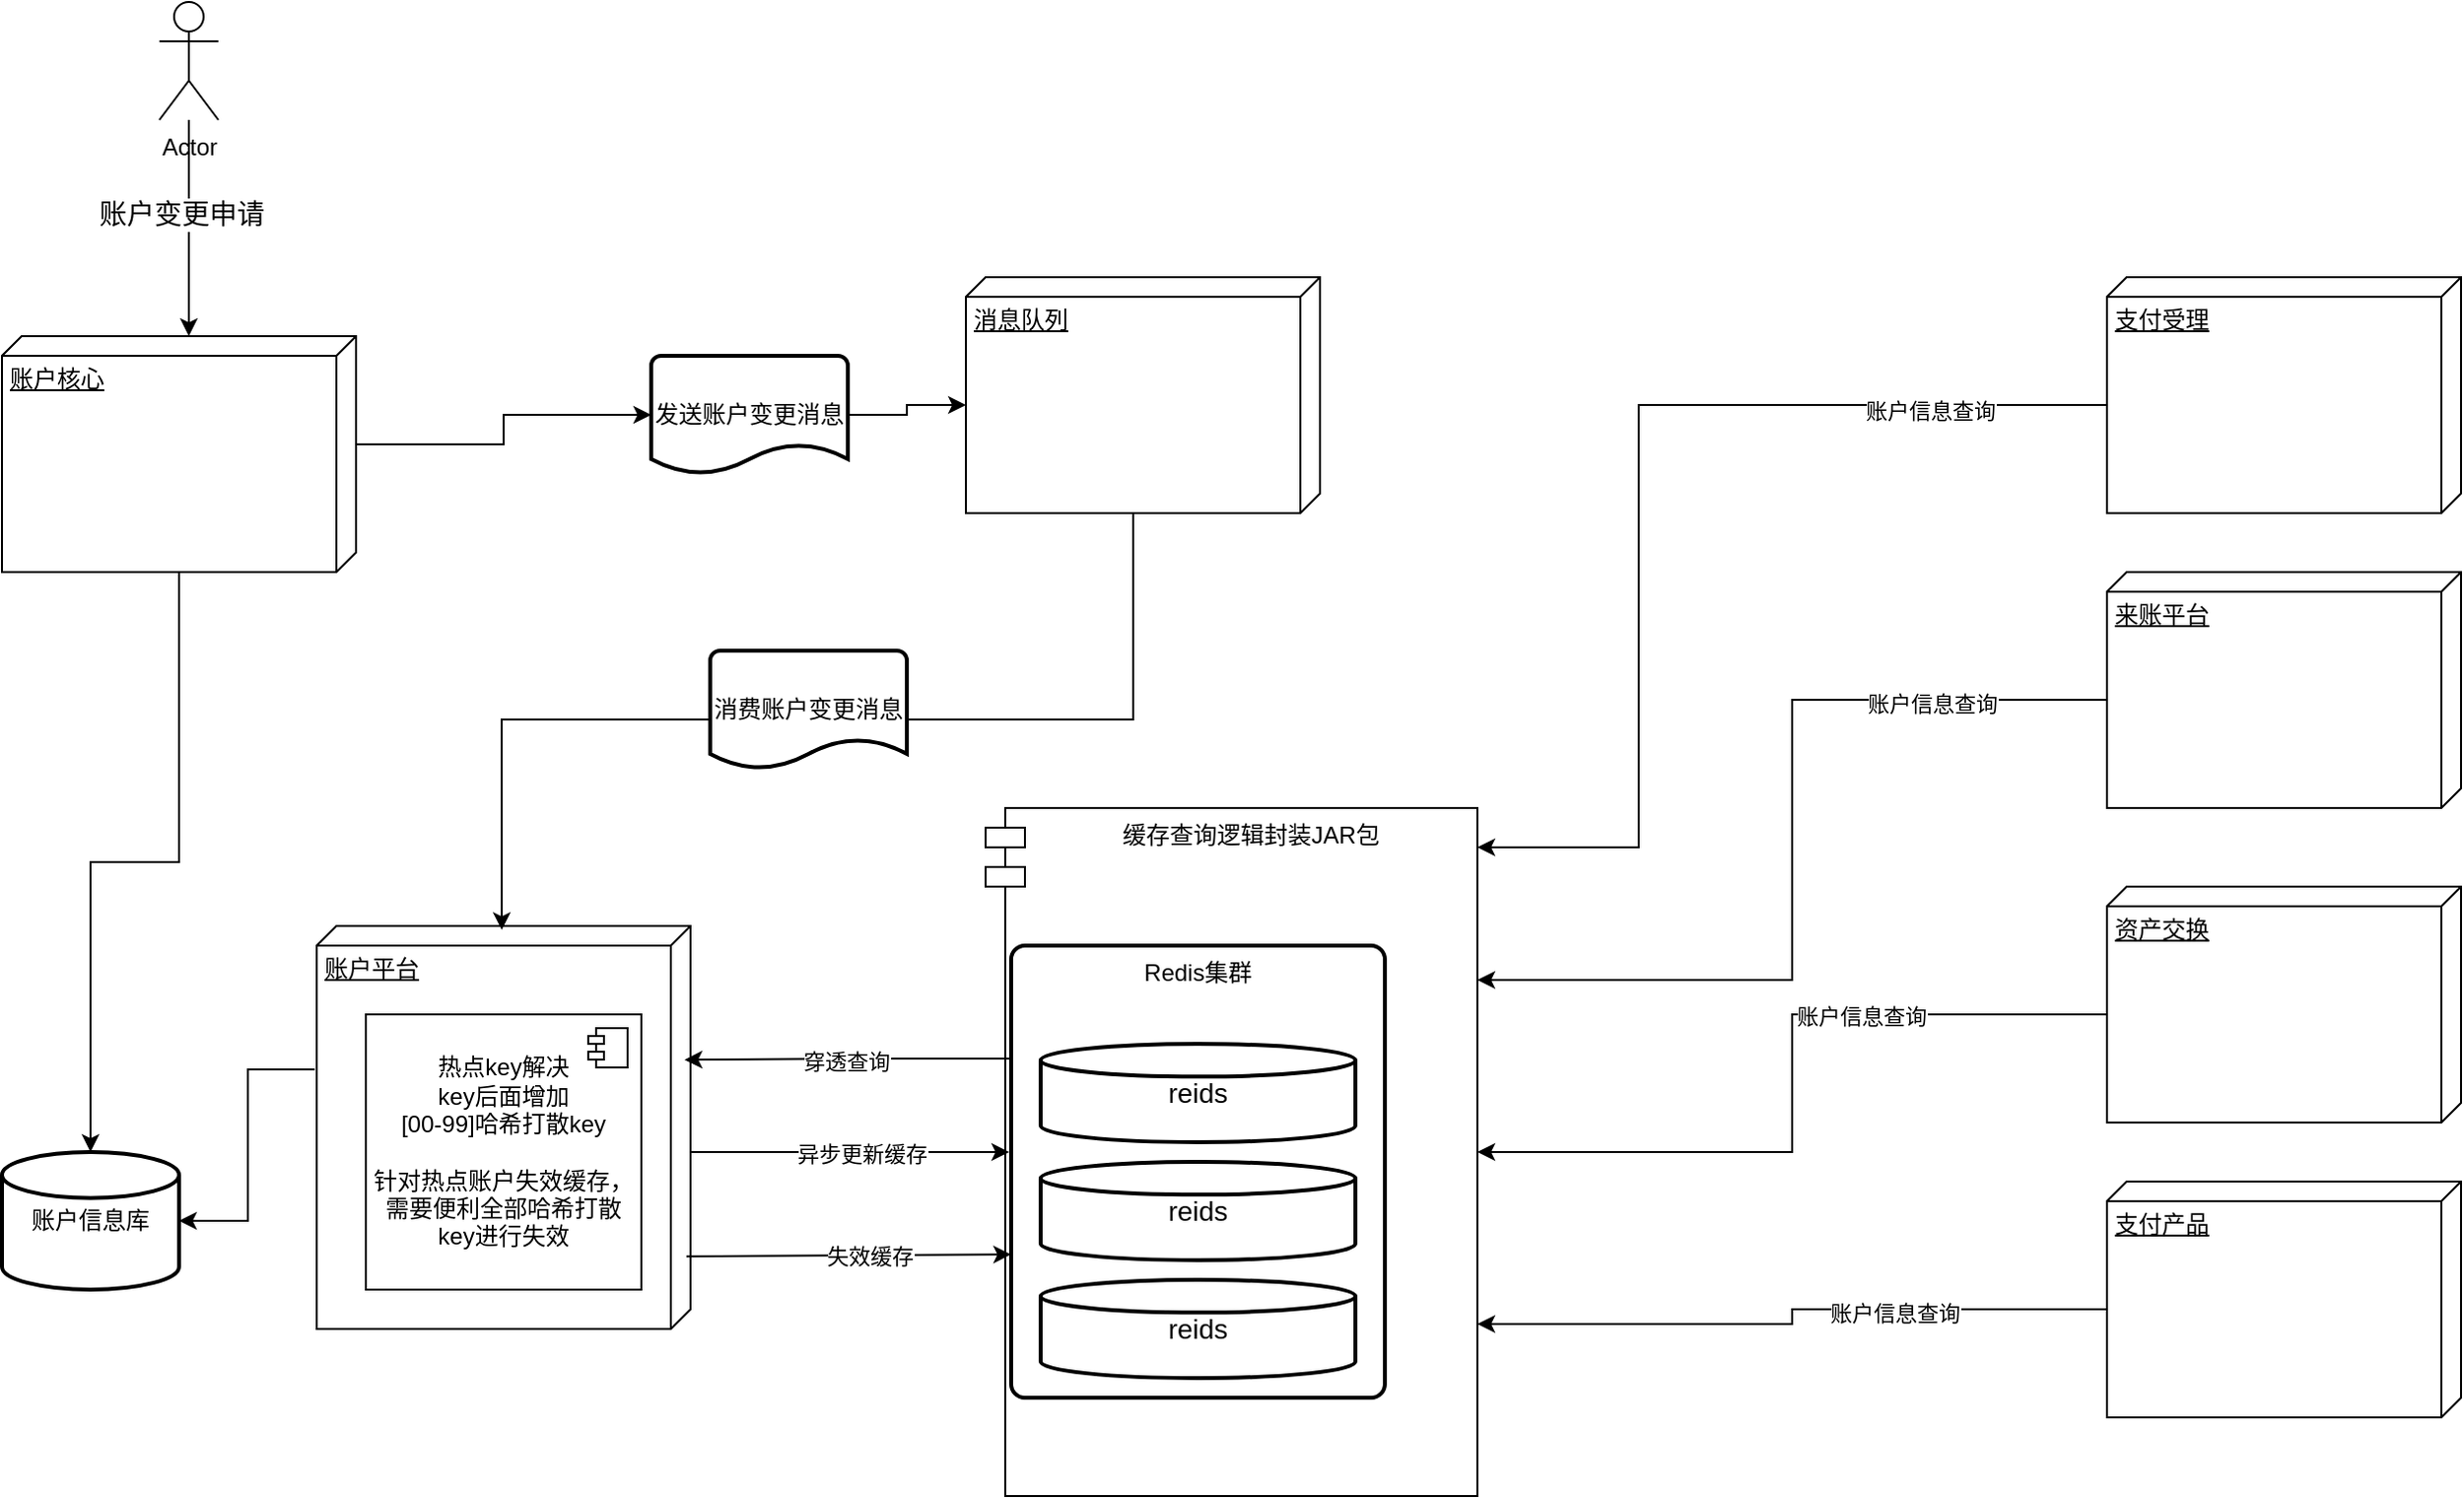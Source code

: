 <mxfile version="25.0.1">
  <diagram name="第 1 页" id="fGxXC-Ezc5tjqpJ_ki4P">
    <mxGraphModel dx="2074" dy="1026" grid="1" gridSize="10" guides="1" tooltips="1" connect="1" arrows="1" fold="1" page="1" pageScale="1" pageWidth="827" pageHeight="1169" math="0" shadow="0">
      <root>
        <mxCell id="0" />
        <mxCell id="1" parent="0" />
        <mxCell id="No4xfbKJUnxh-b8goav9-51" value="缓存查询逻辑封装JAR包" style="shape=module;align=left;spacingLeft=20;align=center;verticalAlign=top;whiteSpace=wrap;html=1;" vertex="1" parent="1">
          <mxGeometry x="520" y="430" width="250" height="350" as="geometry" />
        </mxCell>
        <mxCell id="No4xfbKJUnxh-b8goav9-8" value="Redis集群" style="rounded=1;whiteSpace=wrap;html=1;absoluteArcSize=1;arcSize=14;strokeWidth=2;align=center;horizontal=1;verticalAlign=top;" vertex="1" parent="1">
          <mxGeometry x="532.98" y="500" width="190" height="230" as="geometry" />
        </mxCell>
        <mxCell id="No4xfbKJUnxh-b8goav9-3" value="&lt;font style=&quot;font-size: 14px;&quot;&gt;reids&lt;/font&gt;" style="strokeWidth=2;html=1;shape=mxgraph.flowchart.database;whiteSpace=wrap;" vertex="1" parent="1">
          <mxGeometry x="547.98" y="550" width="160" height="50" as="geometry" />
        </mxCell>
        <mxCell id="No4xfbKJUnxh-b8goav9-4" value="&lt;font style=&quot;font-size: 14px;&quot;&gt;reids&lt;/font&gt;" style="strokeWidth=2;html=1;shape=mxgraph.flowchart.database;whiteSpace=wrap;" vertex="1" parent="1">
          <mxGeometry x="547.98" y="610" width="160" height="50" as="geometry" />
        </mxCell>
        <mxCell id="No4xfbKJUnxh-b8goav9-5" value="&lt;font style=&quot;font-size: 14px;&quot;&gt;reids&lt;/font&gt;" style="strokeWidth=2;html=1;shape=mxgraph.flowchart.database;whiteSpace=wrap;" vertex="1" parent="1">
          <mxGeometry x="547.98" y="670" width="160" height="50" as="geometry" />
        </mxCell>
        <mxCell id="No4xfbKJUnxh-b8goav9-6" value="账户平台" style="verticalAlign=top;align=left;spacingTop=8;spacingLeft=2;spacingRight=12;shape=cube;size=10;direction=south;fontStyle=4;html=1;whiteSpace=wrap;" vertex="1" parent="1">
          <mxGeometry x="180" y="490" width="190" height="205" as="geometry" />
        </mxCell>
        <mxCell id="No4xfbKJUnxh-b8goav9-7" value="" style="endArrow=classic;html=1;rounded=0;exitX=0.371;exitY=-0.016;exitDx=0;exitDy=0;exitPerimeter=0;" edge="1" parent="1">
          <mxGeometry width="50" height="50" relative="1" as="geometry">
            <mxPoint x="370.0" y="605.005" as="sourcePoint" />
            <mxPoint x="532" y="605" as="targetPoint" />
          </mxGeometry>
        </mxCell>
        <mxCell id="No4xfbKJUnxh-b8goav9-9" value="异步更新缓存" style="edgeLabel;html=1;align=center;verticalAlign=middle;resizable=0;points=[];" vertex="1" connectable="0" parent="No4xfbKJUnxh-b8goav9-7">
          <mxGeometry x="0.067" y="-1" relative="1" as="geometry">
            <mxPoint as="offset" />
          </mxGeometry>
        </mxCell>
        <mxCell id="No4xfbKJUnxh-b8goav9-10" value="" style="endArrow=classic;html=1;rounded=0;entryX=0;entryY=0.683;entryDx=0;entryDy=0;entryPerimeter=0;exitX=0.82;exitY=0.011;exitDx=0;exitDy=0;exitPerimeter=0;" edge="1" parent="1" source="No4xfbKJUnxh-b8goav9-6" target="No4xfbKJUnxh-b8goav9-8">
          <mxGeometry width="50" height="50" relative="1" as="geometry">
            <mxPoint x="370" y="647" as="sourcePoint" />
            <mxPoint x="480" y="780" as="targetPoint" />
            <Array as="points" />
          </mxGeometry>
        </mxCell>
        <mxCell id="No4xfbKJUnxh-b8goav9-11" value="失效缓存" style="edgeLabel;html=1;align=center;verticalAlign=middle;resizable=0;points=[];" vertex="1" connectable="0" parent="No4xfbKJUnxh-b8goav9-10">
          <mxGeometry x="0.121" relative="1" as="geometry">
            <mxPoint as="offset" />
          </mxGeometry>
        </mxCell>
        <mxCell id="No4xfbKJUnxh-b8goav9-13" value="账户核心" style="verticalAlign=top;align=left;spacingTop=8;spacingLeft=2;spacingRight=12;shape=cube;size=10;direction=south;fontStyle=4;html=1;whiteSpace=wrap;" vertex="1" parent="1">
          <mxGeometry x="20" y="190" width="180" height="120" as="geometry" />
        </mxCell>
        <mxCell id="No4xfbKJUnxh-b8goav9-16" value="账户信息库" style="strokeWidth=2;html=1;shape=mxgraph.flowchart.database;whiteSpace=wrap;" vertex="1" parent="1">
          <mxGeometry x="20" y="605" width="90" height="70" as="geometry" />
        </mxCell>
        <mxCell id="No4xfbKJUnxh-b8goav9-17" style="edgeStyle=orthogonalEdgeStyle;rounded=0;orthogonalLoop=1;jettySize=auto;html=1;entryX=0.5;entryY=0;entryDx=0;entryDy=0;entryPerimeter=0;" edge="1" parent="1" source="No4xfbKJUnxh-b8goav9-13" target="No4xfbKJUnxh-b8goav9-16">
          <mxGeometry relative="1" as="geometry" />
        </mxCell>
        <mxCell id="No4xfbKJUnxh-b8goav9-18" style="edgeStyle=orthogonalEdgeStyle;rounded=0;orthogonalLoop=1;jettySize=auto;html=1;exitX=0.356;exitY=1.005;exitDx=0;exitDy=0;exitPerimeter=0;entryX=1;entryY=0.5;entryDx=0;entryDy=0;entryPerimeter=0;" edge="1" parent="1" source="No4xfbKJUnxh-b8goav9-6" target="No4xfbKJUnxh-b8goav9-16">
          <mxGeometry relative="1" as="geometry" />
        </mxCell>
        <mxCell id="No4xfbKJUnxh-b8goav9-19" value="Actor" style="shape=umlActor;verticalLabelPosition=bottom;verticalAlign=top;html=1;" vertex="1" parent="1">
          <mxGeometry x="100" y="20" width="30" height="60" as="geometry" />
        </mxCell>
        <mxCell id="No4xfbKJUnxh-b8goav9-20" style="edgeStyle=orthogonalEdgeStyle;rounded=0;orthogonalLoop=1;jettySize=auto;html=1;entryX=0;entryY=0;entryDx=0;entryDy=85;entryPerimeter=0;" edge="1" parent="1" source="No4xfbKJUnxh-b8goav9-19" target="No4xfbKJUnxh-b8goav9-13">
          <mxGeometry relative="1" as="geometry" />
        </mxCell>
        <mxCell id="No4xfbKJUnxh-b8goav9-21" value="&lt;font style=&quot;font-size: 14px;&quot;&gt;账户变更申请&lt;/font&gt;" style="edgeLabel;html=1;align=center;verticalAlign=middle;resizable=0;points=[];" vertex="1" connectable="0" parent="No4xfbKJUnxh-b8goav9-20">
          <mxGeometry x="-0.138" y="-4" relative="1" as="geometry">
            <mxPoint as="offset" />
          </mxGeometry>
        </mxCell>
        <mxCell id="No4xfbKJUnxh-b8goav9-23" value="发送账户变更消息" style="strokeWidth=2;html=1;shape=mxgraph.flowchart.document2;whiteSpace=wrap;size=0.25;" vertex="1" parent="1">
          <mxGeometry x="350" y="200" width="100" height="60" as="geometry" />
        </mxCell>
        <mxCell id="No4xfbKJUnxh-b8goav9-24" value="消息队列" style="verticalAlign=top;align=left;spacingTop=8;spacingLeft=2;spacingRight=12;shape=cube;size=10;direction=south;fontStyle=4;html=1;whiteSpace=wrap;" vertex="1" parent="1">
          <mxGeometry x="510" y="160" width="180" height="120" as="geometry" />
        </mxCell>
        <mxCell id="No4xfbKJUnxh-b8goav9-25" style="edgeStyle=orthogonalEdgeStyle;rounded=0;orthogonalLoop=1;jettySize=auto;html=1;exitX=0;exitY=0;exitDx=55;exitDy=0;exitPerimeter=0;entryX=0;entryY=0.5;entryDx=0;entryDy=0;entryPerimeter=0;" edge="1" parent="1" source="No4xfbKJUnxh-b8goav9-13" target="No4xfbKJUnxh-b8goav9-23">
          <mxGeometry relative="1" as="geometry" />
        </mxCell>
        <mxCell id="No4xfbKJUnxh-b8goav9-26" style="edgeStyle=orthogonalEdgeStyle;rounded=0;orthogonalLoop=1;jettySize=auto;html=1;exitX=1;exitY=0.5;exitDx=0;exitDy=0;exitPerimeter=0;entryX=0;entryY=0;entryDx=65;entryDy=180;entryPerimeter=0;" edge="1" parent="1" source="No4xfbKJUnxh-b8goav9-23" target="No4xfbKJUnxh-b8goav9-24">
          <mxGeometry relative="1" as="geometry" />
        </mxCell>
        <mxCell id="No4xfbKJUnxh-b8goav9-27" style="edgeStyle=orthogonalEdgeStyle;rounded=0;orthogonalLoop=1;jettySize=auto;html=1;exitX=0;exitY=0;exitDx=120;exitDy=95;exitPerimeter=0;entryX=0.01;entryY=0.505;entryDx=0;entryDy=0;entryPerimeter=0;" edge="1" parent="1" source="No4xfbKJUnxh-b8goav9-24" target="No4xfbKJUnxh-b8goav9-6">
          <mxGeometry relative="1" as="geometry">
            <mxPoint x="290" y="490" as="targetPoint" />
          </mxGeometry>
        </mxCell>
        <mxCell id="No4xfbKJUnxh-b8goav9-28" value="Text" style="edgeLabel;html=1;align=center;verticalAlign=middle;resizable=0;points=[];" vertex="1" connectable="0" parent="No4xfbKJUnxh-b8goav9-27">
          <mxGeometry x="0.077" y="4" relative="1" as="geometry">
            <mxPoint as="offset" />
          </mxGeometry>
        </mxCell>
        <mxCell id="No4xfbKJUnxh-b8goav9-29" value="消费账户变更消息" style="strokeWidth=2;html=1;shape=mxgraph.flowchart.document2;whiteSpace=wrap;size=0.25;" vertex="1" parent="1">
          <mxGeometry x="380" y="350" width="100" height="60" as="geometry" />
        </mxCell>
        <mxCell id="No4xfbKJUnxh-b8goav9-30" style="edgeStyle=orthogonalEdgeStyle;rounded=0;orthogonalLoop=1;jettySize=auto;html=1;exitX=0;exitY=0.25;exitDx=0;exitDy=0;entryX=0.332;entryY=0.016;entryDx=0;entryDy=0;entryPerimeter=0;" edge="1" parent="1" source="No4xfbKJUnxh-b8goav9-8" target="No4xfbKJUnxh-b8goav9-6">
          <mxGeometry relative="1" as="geometry">
            <Array as="points">
              <mxPoint x="452" y="558" />
            </Array>
          </mxGeometry>
        </mxCell>
        <mxCell id="No4xfbKJUnxh-b8goav9-31" value="穿透查询" style="edgeLabel;html=1;align=center;verticalAlign=middle;resizable=0;points=[];" vertex="1" connectable="0" parent="No4xfbKJUnxh-b8goav9-30">
          <mxGeometry x="0.258" y="1" relative="1" as="geometry">
            <mxPoint x="20" as="offset" />
          </mxGeometry>
        </mxCell>
        <mxCell id="No4xfbKJUnxh-b8goav9-32" value="支付受理" style="verticalAlign=top;align=left;spacingTop=8;spacingLeft=2;spacingRight=12;shape=cube;size=10;direction=south;fontStyle=4;html=1;whiteSpace=wrap;" vertex="1" parent="1">
          <mxGeometry x="1090" y="160" width="180" height="120" as="geometry" />
        </mxCell>
        <mxCell id="No4xfbKJUnxh-b8goav9-33" value="来账平台" style="verticalAlign=top;align=left;spacingTop=8;spacingLeft=2;spacingRight=12;shape=cube;size=10;direction=south;fontStyle=4;html=1;whiteSpace=wrap;" vertex="1" parent="1">
          <mxGeometry x="1090" y="310" width="180" height="120" as="geometry" />
        </mxCell>
        <mxCell id="No4xfbKJUnxh-b8goav9-52" style="edgeStyle=orthogonalEdgeStyle;rounded=0;orthogonalLoop=1;jettySize=auto;html=1;exitX=0;exitY=0;exitDx=65;exitDy=180;exitPerimeter=0;entryX=1;entryY=0.5;entryDx=0;entryDy=0;" edge="1" parent="1" source="No4xfbKJUnxh-b8goav9-34" target="No4xfbKJUnxh-b8goav9-51">
          <mxGeometry relative="1" as="geometry" />
        </mxCell>
        <mxCell id="No4xfbKJUnxh-b8goav9-53" value="账户信息查询" style="edgeLabel;html=1;align=center;verticalAlign=middle;resizable=0;points=[];" vertex="1" connectable="0" parent="No4xfbKJUnxh-b8goav9-52">
          <mxGeometry x="-0.359" y="1" relative="1" as="geometry">
            <mxPoint as="offset" />
          </mxGeometry>
        </mxCell>
        <mxCell id="No4xfbKJUnxh-b8goav9-34" value="资产交换" style="verticalAlign=top;align=left;spacingTop=8;spacingLeft=2;spacingRight=12;shape=cube;size=10;direction=south;fontStyle=4;html=1;whiteSpace=wrap;" vertex="1" parent="1">
          <mxGeometry x="1090" y="470" width="180" height="120" as="geometry" />
        </mxCell>
        <mxCell id="No4xfbKJUnxh-b8goav9-36" value="支付产品" style="verticalAlign=top;align=left;spacingTop=8;spacingLeft=2;spacingRight=12;shape=cube;size=10;direction=south;fontStyle=4;html=1;whiteSpace=wrap;" vertex="1" parent="1">
          <mxGeometry x="1090" y="620" width="180" height="120" as="geometry" />
        </mxCell>
        <mxCell id="No4xfbKJUnxh-b8goav9-38" style="edgeStyle=orthogonalEdgeStyle;rounded=0;orthogonalLoop=1;jettySize=auto;html=1;exitX=0;exitY=0;exitDx=65;exitDy=180;exitPerimeter=0;entryX=1;entryY=0.75;entryDx=0;entryDy=0;" edge="1" parent="1" source="No4xfbKJUnxh-b8goav9-36" target="No4xfbKJUnxh-b8goav9-51">
          <mxGeometry relative="1" as="geometry" />
        </mxCell>
        <mxCell id="No4xfbKJUnxh-b8goav9-45" value="账户信息查询" style="edgeLabel;html=1;align=center;verticalAlign=middle;resizable=0;points=[];" vertex="1" connectable="0" parent="No4xfbKJUnxh-b8goav9-38">
          <mxGeometry x="-0.338" y="2" relative="1" as="geometry">
            <mxPoint as="offset" />
          </mxGeometry>
        </mxCell>
        <mxCell id="No4xfbKJUnxh-b8goav9-39" style="edgeStyle=orthogonalEdgeStyle;rounded=0;orthogonalLoop=1;jettySize=auto;html=1;exitX=0;exitY=0;exitDx=65;exitDy=180;exitPerimeter=0;entryX=1;entryY=0.25;entryDx=0;entryDy=0;" edge="1" parent="1" source="No4xfbKJUnxh-b8goav9-33" target="No4xfbKJUnxh-b8goav9-51">
          <mxGeometry relative="1" as="geometry" />
        </mxCell>
        <mxCell id="No4xfbKJUnxh-b8goav9-42" value="账户信息查询" style="edgeLabel;html=1;align=center;verticalAlign=middle;resizable=0;points=[];" vertex="1" connectable="0" parent="No4xfbKJUnxh-b8goav9-39">
          <mxGeometry x="-0.615" y="2" relative="1" as="geometry">
            <mxPoint as="offset" />
          </mxGeometry>
        </mxCell>
        <mxCell id="No4xfbKJUnxh-b8goav9-40" style="edgeStyle=orthogonalEdgeStyle;rounded=0;orthogonalLoop=1;jettySize=auto;html=1;exitX=0;exitY=0;exitDx=65;exitDy=180;exitPerimeter=0;" edge="1" parent="1" source="No4xfbKJUnxh-b8goav9-32" target="No4xfbKJUnxh-b8goav9-51">
          <mxGeometry relative="1" as="geometry">
            <mxPoint x="770" y="520" as="targetPoint" />
            <Array as="points">
              <mxPoint x="852" y="225" />
              <mxPoint x="852" y="450" />
            </Array>
          </mxGeometry>
        </mxCell>
        <mxCell id="No4xfbKJUnxh-b8goav9-41" value="账户信息查询" style="edgeLabel;html=1;align=center;verticalAlign=middle;resizable=0;points=[];" vertex="1" connectable="0" parent="No4xfbKJUnxh-b8goav9-40">
          <mxGeometry x="-0.668" y="3" relative="1" as="geometry">
            <mxPoint as="offset" />
          </mxGeometry>
        </mxCell>
        <mxCell id="No4xfbKJUnxh-b8goav9-48" value="热点key解决&lt;div&gt;key后面增加&lt;div&gt;[00-99]哈希打散key&lt;/div&gt;&lt;/div&gt;&lt;div&gt;&lt;br&gt;&lt;/div&gt;&lt;div&gt;针对热点账户失效缓存，需要便利全部哈希打散key进行失效&lt;/div&gt;" style="html=1;dropTarget=0;whiteSpace=wrap;" vertex="1" parent="1">
          <mxGeometry x="205" y="535" width="140" height="140" as="geometry" />
        </mxCell>
        <mxCell id="No4xfbKJUnxh-b8goav9-49" value="" style="shape=module;jettyWidth=8;jettyHeight=4;" vertex="1" parent="No4xfbKJUnxh-b8goav9-48">
          <mxGeometry x="1" width="20" height="20" relative="1" as="geometry">
            <mxPoint x="-27" y="7" as="offset" />
          </mxGeometry>
        </mxCell>
      </root>
    </mxGraphModel>
  </diagram>
</mxfile>
